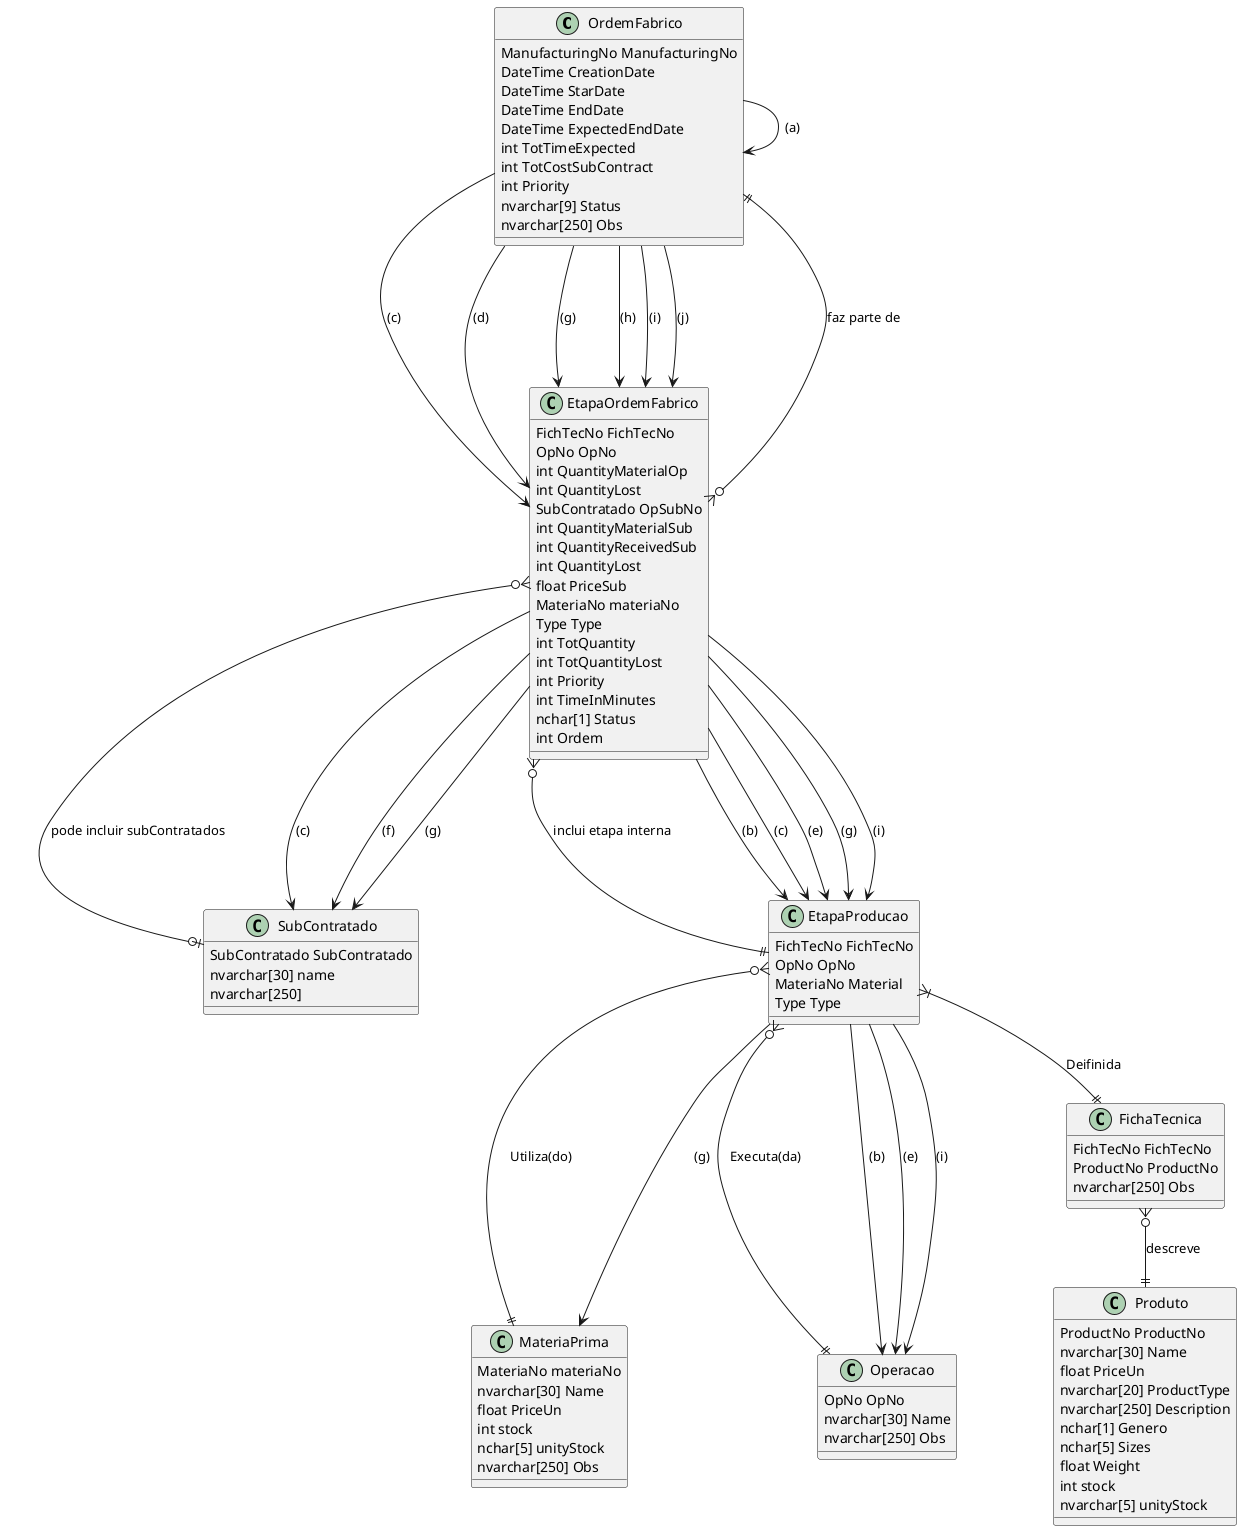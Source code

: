 @startuml teste 


class OrdemFabrico {
    ManufacturingNo ManufacturingNo
    DateTime CreationDate
    DateTime StarDate
    DateTime EndDate
    DateTime ExpectedEndDate
    int TotTimeExpected 
    int TotCostSubContract
    int Priority
    nvarchar[9] Status 
    nvarchar[250] Obs
}

class MateriaPrima {
    MateriaNo materiaNo
    nvarchar[30] Name
    float PriceUn
    int stock 
    nchar[5] unityStock
    nvarchar[250] Obs
}

class Operacao {
    OpNo OpNo
    nvarchar[30] Name 
    nvarchar[250] Obs
}

class SubContratado {
    SubContratado SubContratado
    nvarchar[30] name
    nvarchar[250]
}

class FichaTecnica {
    FichTecNo FichTecNo 
    ProductNo ProductNo
    nvarchar[250] Obs
}

class Produto {
    ProductNo ProductNo
    nvarchar[30] Name 
    float PriceUn
    nvarchar[20] ProductType
    nvarchar[250] Description
    nchar[1] Genero
    nchar[5] Sizes
    float Weight
    int stock 
    nvarchar[5] unityStock
}


class EtapaProducao {
    FichTecNo FichTecNo
    OpNo OpNo
    MateriaNo Material
    Type Type
}

/'
Verficiar se o MAterial e sempre um Material Final
'/
class EtapaOrdemFabrico {
    FichTecNo FichTecNo
    OpNo OpNo
    int QuantityMaterialOp
    int QuantityLost
    SubContratado OpSubNo
    int QuantityMaterialSub
    int QuantityReceivedSub
    int QuantityLost
    float PriceSub
    MateriaNo materiaNo
    Type Type
    int TotQuantity 
    int TotQuantityLost 
    int Priority 
    int TimeInMinutes 
    nchar[1] Status
    int Ordem
}

/'
Etapa Producao Interna
'/
EtapaProducao }|--|| FichaTecnica: Deifinida
EtapaProducao }o--|| MateriaPrima: Utiliza(do)
EtapaProducao }o--|| Operacao: Executa(da)

/'
Etapas da Ordem de Fabrico
'/
EtapaOrdemFabrico }o--|| OrdemFabrico: faz parte de
EtapaOrdemFabrico }o--|| EtapaProducao: inclui etapa interna
EtapaOrdemFabrico }o--o| SubContratado: pode incluir subContratados

FichaTecnica }o--|| Produto: descreve

/'
Listar Ordens em atraso com o respetivo tempo de atraso
'/
OrdemFabrico ---> OrdemFabrico: (a)

/'
Listar Operacoes Problematicas
'/
EtapaOrdemFabrico ---> EtapaProducao: (b)
EtapaProducao ---> Operacao: (b)

/'Custos Comparativos entre operação interna e externa'/
OrdemFabrico ---> EtapaOrdemFabrico: (c)
EtapaOrdemFabrico ---> SubContratado: (c)
EtapaOrdemFabrico ---> EtapaProducao: (c)

/'
Consultar as Ordens de fabrico em curso com indicação do progresso
'/
OrdemFabrico ---> EtapaOrdemFabrico: (d)

/'
Relatorio de operacoes com perdas superiores a 15%
'/
EtapaOrdemFabrico ---> EtapaProducao: (e)
EtapaProducao ---> Operacao: (e)

/'
Listar as Operacoes mais frequentemente subContratadas e respetivos custos
'/
EtapaOrdemFabrico ---> SubContratado: (f)

/'
Determinar o custo total de produção de uma ordem
'/
OrdemFabrico ---> EtapaOrdemFabrico: (g)
EtapaOrdemFabrico ---> SubContratado: (g)
EtapaOrdemFabrico ---> EtapaProducao: (g)
EtapaProducao ---> MateriaPrima: (g)

/'
Consultar lista de operacoes pendentes para cada ordem, ordenadas por prioridade
'/
OrdemFabrico ---> EtapaOrdemFabrico: (h)

/' 
Estimar o tempo total necessários para concluir uma ordem, com base no tempo médio das operações
'/
OrdemFabrico ---> EtapaOrdemFabrico: (i)
EtapaOrdemFabrico ---> EtapaProducao: (i)
EtapaProducao ---> Operacao: (i)

/'
Calcular a eficiência média de produção por período
'/
OrdemFabrico ---> EtapaOrdemFabrico: (j)
@enduml